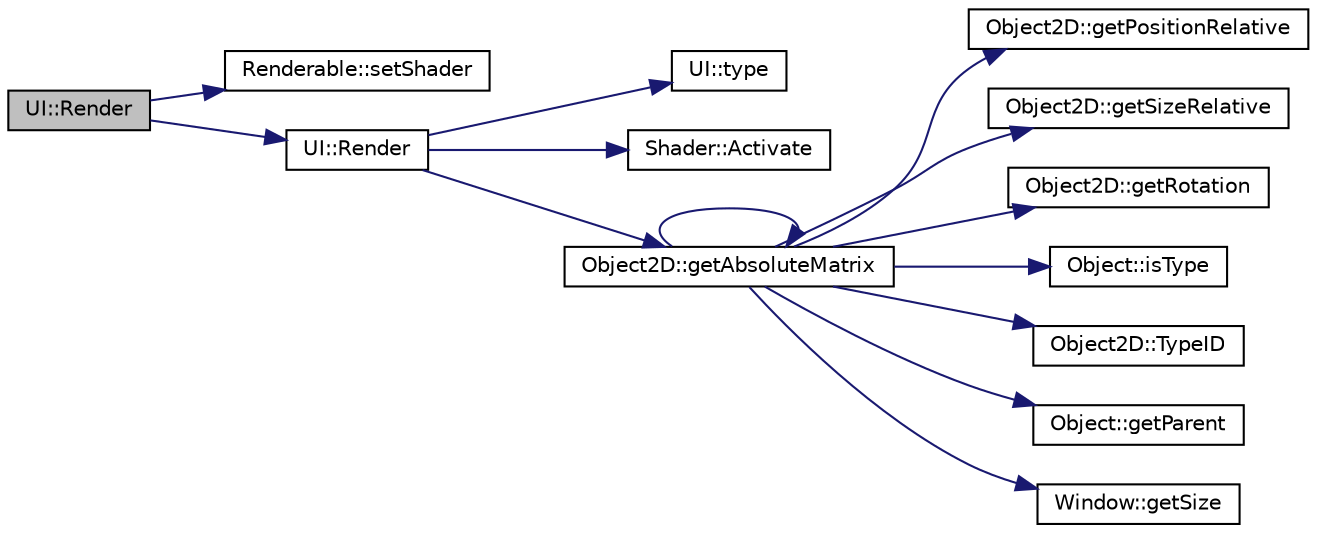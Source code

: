 digraph "UI::Render"
{
  edge [fontname="Helvetica",fontsize="10",labelfontname="Helvetica",labelfontsize="10"];
  node [fontname="Helvetica",fontsize="10",shape=record];
  rankdir="LR";
  Node1 [label="UI::Render",height=0.2,width=0.4,color="black", fillcolor="grey75", style="filled", fontcolor="black"];
  Node1 -> Node2 [color="midnightblue",fontsize="10",style="solid",fontname="Helvetica"];
  Node2 [label="Renderable::setShader",height=0.2,width=0.4,color="black", fillcolor="white", style="filled",URL="$class_renderable.html#aeb1e795d81876a10149387d2496af6c3"];
  Node1 -> Node3 [color="midnightblue",fontsize="10",style="solid",fontname="Helvetica"];
  Node3 [label="UI::Render",height=0.2,width=0.4,color="black", fillcolor="white", style="filled",URL="$class_u_i.html#a6a37a366a7845d18acf9cf1c24128032"];
  Node3 -> Node4 [color="midnightblue",fontsize="10",style="solid",fontname="Helvetica"];
  Node4 [label="UI::type",height=0.2,width=0.4,color="black", fillcolor="white", style="filled",URL="$class_u_i.html#a37151e9bf5c7ddbb3dc51262b5b01630"];
  Node3 -> Node5 [color="midnightblue",fontsize="10",style="solid",fontname="Helvetica"];
  Node5 [label="Shader::Activate",height=0.2,width=0.4,color="black", fillcolor="white", style="filled",URL="$class_shader.html#a4315a6336472b293392aa50e7a4e65d0"];
  Node3 -> Node6 [color="midnightblue",fontsize="10",style="solid",fontname="Helvetica"];
  Node6 [label="Object2D::getAbsoluteMatrix",height=0.2,width=0.4,color="black", fillcolor="white", style="filled",URL="$class_object2_d.html#ab13d71a0f7d97b87cabd15f09c0b3c2a"];
  Node6 -> Node7 [color="midnightblue",fontsize="10",style="solid",fontname="Helvetica"];
  Node7 [label="Object2D::getPositionRelative",height=0.2,width=0.4,color="black", fillcolor="white", style="filled",URL="$class_object2_d.html#adfb9c1e4341bcb6da8e8cc58ac8cbebf"];
  Node6 -> Node8 [color="midnightblue",fontsize="10",style="solid",fontname="Helvetica"];
  Node8 [label="Object2D::getSizeRelative",height=0.2,width=0.4,color="black", fillcolor="white", style="filled",URL="$class_object2_d.html#a3f49cc83834fda1b03e2d21e2c95a40d"];
  Node6 -> Node9 [color="midnightblue",fontsize="10",style="solid",fontname="Helvetica"];
  Node9 [label="Object2D::getRotation",height=0.2,width=0.4,color="black", fillcolor="white", style="filled",URL="$class_object2_d.html#a0e9eaf08f3654c318397905feadfcd09"];
  Node6 -> Node10 [color="midnightblue",fontsize="10",style="solid",fontname="Helvetica"];
  Node10 [label="Object::isType",height=0.2,width=0.4,color="black", fillcolor="white", style="filled",URL="$class_object.html#aacbe0d82f8b9da6a614589bfeb107207"];
  Node6 -> Node11 [color="midnightblue",fontsize="10",style="solid",fontname="Helvetica"];
  Node11 [label="Object2D::TypeID",height=0.2,width=0.4,color="black", fillcolor="white", style="filled",URL="$class_object2_d.html#af0e13f6c541ce400f2e8f353c4d7c5c6"];
  Node6 -> Node12 [color="midnightblue",fontsize="10",style="solid",fontname="Helvetica"];
  Node12 [label="Object::getParent",height=0.2,width=0.4,color="black", fillcolor="white", style="filled",URL="$class_object.html#adf49dfc9ded6c7b527c40518bf8e7565"];
  Node6 -> Node6 [color="midnightblue",fontsize="10",style="solid",fontname="Helvetica"];
  Node6 -> Node13 [color="midnightblue",fontsize="10",style="solid",fontname="Helvetica"];
  Node13 [label="Window::getSize",height=0.2,width=0.4,color="black", fillcolor="white", style="filled",URL="$class_window.html#afae7388a5128de3afc9d8a164b12bae6"];
}
